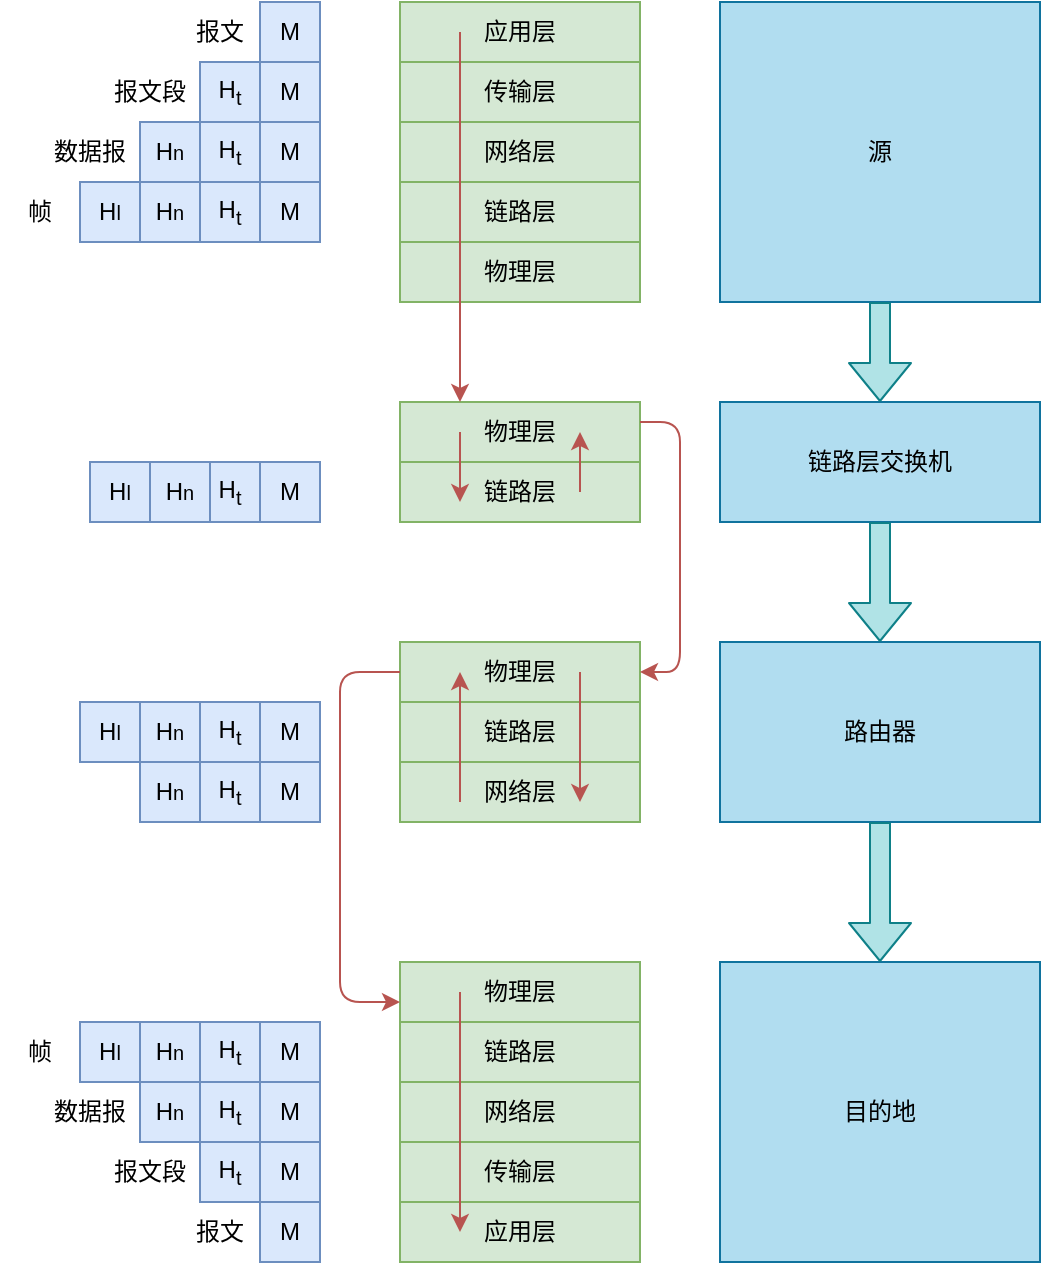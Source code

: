 <mxfile version="12.4.2" type="device" pages="1"><diagram id="5gYjagzllTImepUPPw9f" name="Page-1"><mxGraphModel dx="1773" dy="607" grid="1" gridSize="10" guides="1" tooltips="1" connect="1" arrows="1" fold="1" page="1" pageScale="1" pageWidth="827" pageHeight="1169" math="0" shadow="0"><root><mxCell id="0"/><mxCell id="1" parent="0"/><mxCell id="_bi_2H9XY2f5UfJ0-WFK-1" value="源" style="rounded=0;whiteSpace=wrap;html=1;fillColor=#b1ddf0;strokeColor=#10739e;" vertex="1" parent="1"><mxGeometry x="320" y="80" width="160" height="150" as="geometry"/></mxCell><mxCell id="_bi_2H9XY2f5UfJ0-WFK-2" value="链路层交换机" style="rounded=0;whiteSpace=wrap;html=1;fillColor=#b1ddf0;strokeColor=#10739e;" vertex="1" parent="1"><mxGeometry x="320" y="280" width="160" height="60" as="geometry"/></mxCell><mxCell id="_bi_2H9XY2f5UfJ0-WFK-3" value="路由器" style="rounded=0;whiteSpace=wrap;html=1;fillColor=#b1ddf0;strokeColor=#10739e;" vertex="1" parent="1"><mxGeometry x="320" y="400" width="160" height="90" as="geometry"/></mxCell><mxCell id="_bi_2H9XY2f5UfJ0-WFK-5" value="应用层" style="rounded=0;whiteSpace=wrap;html=1;fillColor=#d5e8d4;strokeColor=#82b366;" vertex="1" parent="1"><mxGeometry x="160" y="80" width="120" height="30" as="geometry"/></mxCell><mxCell id="_bi_2H9XY2f5UfJ0-WFK-6" value="传输层" style="rounded=0;whiteSpace=wrap;html=1;fillColor=#d5e8d4;strokeColor=#82b366;" vertex="1" parent="1"><mxGeometry x="160" y="110" width="120" height="30" as="geometry"/></mxCell><mxCell id="_bi_2H9XY2f5UfJ0-WFK-7" value="网络层" style="rounded=0;whiteSpace=wrap;html=1;fillColor=#d5e8d4;strokeColor=#82b366;" vertex="1" parent="1"><mxGeometry x="160" y="140" width="120" height="30" as="geometry"/></mxCell><mxCell id="_bi_2H9XY2f5UfJ0-WFK-8" value="链路层" style="rounded=0;whiteSpace=wrap;html=1;fillColor=#d5e8d4;strokeColor=#82b366;" vertex="1" parent="1"><mxGeometry x="160" y="170" width="120" height="30" as="geometry"/></mxCell><mxCell id="_bi_2H9XY2f5UfJ0-WFK-9" value="物理层" style="rounded=0;whiteSpace=wrap;html=1;fillColor=#d5e8d4;strokeColor=#82b366;" vertex="1" parent="1"><mxGeometry x="160" y="200" width="120" height="30" as="geometry"/></mxCell><mxCell id="_bi_2H9XY2f5UfJ0-WFK-10" value="物理层" style="rounded=0;whiteSpace=wrap;html=1;fillColor=#d5e8d4;strokeColor=#82b366;" vertex="1" parent="1"><mxGeometry x="160" y="280" width="120" height="30" as="geometry"/></mxCell><mxCell id="_bi_2H9XY2f5UfJ0-WFK-11" value="链路层" style="rounded=0;whiteSpace=wrap;html=1;fillColor=#d5e8d4;strokeColor=#82b366;" vertex="1" parent="1"><mxGeometry x="160" y="310" width="120" height="30" as="geometry"/></mxCell><mxCell id="_bi_2H9XY2f5UfJ0-WFK-12" value="报文" style="text;html=1;strokeColor=none;fillColor=none;align=center;verticalAlign=middle;whiteSpace=wrap;rounded=0;" vertex="1" parent="1"><mxGeometry x="50" y="85" width="40" height="20" as="geometry"/></mxCell><mxCell id="_bi_2H9XY2f5UfJ0-WFK-13" value="报文段" style="text;html=1;strokeColor=none;fillColor=none;align=center;verticalAlign=middle;whiteSpace=wrap;rounded=0;" vertex="1" parent="1"><mxGeometry x="10" y="115" width="50" height="20" as="geometry"/></mxCell><mxCell id="_bi_2H9XY2f5UfJ0-WFK-14" value="&lt;span style=&quot;white-space: normal&quot;&gt;H&lt;/span&gt;&lt;sub style=&quot;white-space: normal&quot;&gt;t&lt;/sub&gt;" style="rounded=0;whiteSpace=wrap;html=1;fillColor=#dae8fc;strokeColor=#6c8ebf;" vertex="1" parent="1"><mxGeometry x="60" y="110" width="30" height="30" as="geometry"/></mxCell><mxCell id="_bi_2H9XY2f5UfJ0-WFK-15" value="M" style="rounded=0;whiteSpace=wrap;html=1;fillColor=#dae8fc;strokeColor=#6c8ebf;" vertex="1" parent="1"><mxGeometry x="90" y="110" width="30" height="30" as="geometry"/></mxCell><mxCell id="_bi_2H9XY2f5UfJ0-WFK-16" value="M" style="rounded=0;whiteSpace=wrap;html=1;fillColor=#dae8fc;strokeColor=#6c8ebf;" vertex="1" parent="1"><mxGeometry x="90" y="80" width="30" height="30" as="geometry"/></mxCell><mxCell id="_bi_2H9XY2f5UfJ0-WFK-22" value="M" style="rounded=0;whiteSpace=wrap;html=1;fillColor=#dae8fc;strokeColor=#6c8ebf;" vertex="1" parent="1"><mxGeometry x="90" y="140" width="30" height="30" as="geometry"/></mxCell><mxCell id="_bi_2H9XY2f5UfJ0-WFK-23" value="&lt;span style=&quot;white-space: normal&quot;&gt;H&lt;/span&gt;&lt;sub style=&quot;white-space: normal&quot;&gt;t&lt;/sub&gt;" style="rounded=0;whiteSpace=wrap;html=1;fillColor=#dae8fc;strokeColor=#6c8ebf;" vertex="1" parent="1"><mxGeometry x="60" y="140" width="30" height="30" as="geometry"/></mxCell><mxCell id="_bi_2H9XY2f5UfJ0-WFK-24" value="数据报" style="text;html=1;strokeColor=none;fillColor=none;align=center;verticalAlign=middle;whiteSpace=wrap;rounded=0;" vertex="1" parent="1"><mxGeometry x="-20" y="145" width="50" height="20" as="geometry"/></mxCell><mxCell id="_bi_2H9XY2f5UfJ0-WFK-25" value="&lt;span style=&quot;white-space: normal&quot;&gt;H&lt;span style=&quot;font-size: 10px&quot;&gt;n&lt;/span&gt;&lt;/span&gt;" style="rounded=0;whiteSpace=wrap;html=1;fillColor=#dae8fc;strokeColor=#6c8ebf;" vertex="1" parent="1"><mxGeometry x="30" y="140" width="30" height="30" as="geometry"/></mxCell><mxCell id="_bi_2H9XY2f5UfJ0-WFK-26" value="M" style="rounded=0;whiteSpace=wrap;html=1;fillColor=#dae8fc;strokeColor=#6c8ebf;" vertex="1" parent="1"><mxGeometry x="90" y="170" width="30" height="30" as="geometry"/></mxCell><mxCell id="_bi_2H9XY2f5UfJ0-WFK-27" value="&lt;span style=&quot;white-space: normal&quot;&gt;H&lt;/span&gt;&lt;sub style=&quot;white-space: normal&quot;&gt;t&lt;/sub&gt;" style="rounded=0;whiteSpace=wrap;html=1;fillColor=#dae8fc;strokeColor=#6c8ebf;" vertex="1" parent="1"><mxGeometry x="60" y="170" width="30" height="30" as="geometry"/></mxCell><mxCell id="_bi_2H9XY2f5UfJ0-WFK-28" value="&lt;span style=&quot;white-space: normal&quot;&gt;H&lt;span style=&quot;font-size: 10px&quot;&gt;n&lt;/span&gt;&lt;/span&gt;" style="rounded=0;whiteSpace=wrap;html=1;fillColor=#dae8fc;strokeColor=#6c8ebf;" vertex="1" parent="1"><mxGeometry x="30" y="170" width="30" height="30" as="geometry"/></mxCell><mxCell id="_bi_2H9XY2f5UfJ0-WFK-29" value="&lt;span style=&quot;white-space: normal&quot;&gt;H&lt;span style=&quot;font-size: 10px&quot;&gt;l&lt;/span&gt;&lt;/span&gt;" style="rounded=0;whiteSpace=wrap;html=1;fillColor=#dae8fc;strokeColor=#6c8ebf;" vertex="1" parent="1"><mxGeometry y="170" width="30" height="30" as="geometry"/></mxCell><mxCell id="_bi_2H9XY2f5UfJ0-WFK-33" value="M" style="rounded=0;whiteSpace=wrap;html=1;fillColor=#dae8fc;strokeColor=#6c8ebf;" vertex="1" parent="1"><mxGeometry x="90" y="310" width="30" height="30" as="geometry"/></mxCell><mxCell id="_bi_2H9XY2f5UfJ0-WFK-34" value="&lt;span style=&quot;white-space: normal&quot;&gt;H&lt;/span&gt;&lt;sub style=&quot;white-space: normal&quot;&gt;t&lt;/sub&gt;" style="rounded=0;whiteSpace=wrap;html=1;fillColor=#dae8fc;strokeColor=#6c8ebf;" vertex="1" parent="1"><mxGeometry x="60" y="310" width="30" height="30" as="geometry"/></mxCell><mxCell id="_bi_2H9XY2f5UfJ0-WFK-35" value="&lt;span style=&quot;white-space: normal&quot;&gt;H&lt;span style=&quot;font-size: 10px&quot;&gt;n&lt;/span&gt;&lt;/span&gt;" style="rounded=0;whiteSpace=wrap;html=1;fillColor=#dae8fc;strokeColor=#6c8ebf;" vertex="1" parent="1"><mxGeometry x="35" y="310" width="30" height="30" as="geometry"/></mxCell><mxCell id="_bi_2H9XY2f5UfJ0-WFK-36" value="&lt;span style=&quot;white-space: normal&quot;&gt;H&lt;span style=&quot;font-size: 10px&quot;&gt;l&lt;/span&gt;&lt;/span&gt;" style="rounded=0;whiteSpace=wrap;html=1;fillColor=#dae8fc;strokeColor=#6c8ebf;" vertex="1" parent="1"><mxGeometry x="5" y="310" width="30" height="30" as="geometry"/></mxCell><mxCell id="_bi_2H9XY2f5UfJ0-WFK-37" value="帧" style="text;html=1;strokeColor=none;fillColor=none;align=center;verticalAlign=middle;whiteSpace=wrap;rounded=0;" vertex="1" parent="1"><mxGeometry x="-40" y="175" width="40" height="20" as="geometry"/></mxCell><mxCell id="_bi_2H9XY2f5UfJ0-WFK-38" value="物理层" style="rounded=0;whiteSpace=wrap;html=1;fillColor=#d5e8d4;strokeColor=#82b366;" vertex="1" parent="1"><mxGeometry x="160" y="400" width="120" height="30" as="geometry"/></mxCell><mxCell id="_bi_2H9XY2f5UfJ0-WFK-39" value="链路层" style="rounded=0;whiteSpace=wrap;html=1;fillColor=#d5e8d4;strokeColor=#82b366;" vertex="1" parent="1"><mxGeometry x="160" y="430" width="120" height="30" as="geometry"/></mxCell><mxCell id="_bi_2H9XY2f5UfJ0-WFK-40" value="网络层" style="rounded=0;whiteSpace=wrap;html=1;fillColor=#d5e8d4;strokeColor=#82b366;" vertex="1" parent="1"><mxGeometry x="160" y="460" width="120" height="30" as="geometry"/></mxCell><mxCell id="_bi_2H9XY2f5UfJ0-WFK-41" value="M" style="rounded=0;whiteSpace=wrap;html=1;fillColor=#dae8fc;strokeColor=#6c8ebf;" vertex="1" parent="1"><mxGeometry x="90" y="460" width="30" height="30" as="geometry"/></mxCell><mxCell id="_bi_2H9XY2f5UfJ0-WFK-42" value="&lt;span style=&quot;white-space: normal&quot;&gt;H&lt;/span&gt;&lt;sub style=&quot;white-space: normal&quot;&gt;t&lt;/sub&gt;" style="rounded=0;whiteSpace=wrap;html=1;fillColor=#dae8fc;strokeColor=#6c8ebf;" vertex="1" parent="1"><mxGeometry x="60" y="460" width="30" height="30" as="geometry"/></mxCell><mxCell id="_bi_2H9XY2f5UfJ0-WFK-44" value="&lt;span style=&quot;white-space: normal&quot;&gt;H&lt;span style=&quot;font-size: 10px&quot;&gt;n&lt;/span&gt;&lt;/span&gt;" style="rounded=0;whiteSpace=wrap;html=1;fillColor=#dae8fc;strokeColor=#6c8ebf;" vertex="1" parent="1"><mxGeometry x="30" y="460" width="30" height="30" as="geometry"/></mxCell><mxCell id="_bi_2H9XY2f5UfJ0-WFK-45" value="M" style="rounded=0;whiteSpace=wrap;html=1;fillColor=#dae8fc;strokeColor=#6c8ebf;" vertex="1" parent="1"><mxGeometry x="90" y="430" width="30" height="30" as="geometry"/></mxCell><mxCell id="_bi_2H9XY2f5UfJ0-WFK-46" value="&lt;span style=&quot;white-space: normal&quot;&gt;H&lt;/span&gt;&lt;sub style=&quot;white-space: normal&quot;&gt;t&lt;/sub&gt;" style="rounded=0;whiteSpace=wrap;html=1;fillColor=#dae8fc;strokeColor=#6c8ebf;" vertex="1" parent="1"><mxGeometry x="60" y="430" width="30" height="30" as="geometry"/></mxCell><mxCell id="_bi_2H9XY2f5UfJ0-WFK-47" value="&lt;span style=&quot;white-space: normal&quot;&gt;H&lt;span style=&quot;font-size: 10px&quot;&gt;n&lt;/span&gt;&lt;/span&gt;" style="rounded=0;whiteSpace=wrap;html=1;fillColor=#dae8fc;strokeColor=#6c8ebf;" vertex="1" parent="1"><mxGeometry x="30" y="430" width="30" height="30" as="geometry"/></mxCell><mxCell id="_bi_2H9XY2f5UfJ0-WFK-48" value="&lt;span style=&quot;white-space: normal&quot;&gt;H&lt;span style=&quot;font-size: 10px&quot;&gt;l&lt;/span&gt;&lt;/span&gt;" style="rounded=0;whiteSpace=wrap;html=1;fillColor=#dae8fc;strokeColor=#6c8ebf;" vertex="1" parent="1"><mxGeometry y="430" width="30" height="30" as="geometry"/></mxCell><mxCell id="_bi_2H9XY2f5UfJ0-WFK-50" value="目的地" style="rounded=0;whiteSpace=wrap;html=1;fillColor=#b1ddf0;strokeColor=#10739e;" vertex="1" parent="1"><mxGeometry x="320" y="560" width="160" height="150" as="geometry"/></mxCell><mxCell id="_bi_2H9XY2f5UfJ0-WFK-51" value="物理层" style="rounded=0;whiteSpace=wrap;html=1;fillColor=#d5e8d4;strokeColor=#82b366;" vertex="1" parent="1"><mxGeometry x="160" y="560" width="120" height="30" as="geometry"/></mxCell><mxCell id="_bi_2H9XY2f5UfJ0-WFK-52" value="链路层" style="rounded=0;whiteSpace=wrap;html=1;fillColor=#d5e8d4;strokeColor=#82b366;" vertex="1" parent="1"><mxGeometry x="160" y="590" width="120" height="30" as="geometry"/></mxCell><mxCell id="_bi_2H9XY2f5UfJ0-WFK-53" value="网络层" style="rounded=0;whiteSpace=wrap;html=1;fillColor=#d5e8d4;strokeColor=#82b366;" vertex="1" parent="1"><mxGeometry x="160" y="620" width="120" height="30" as="geometry"/></mxCell><mxCell id="_bi_2H9XY2f5UfJ0-WFK-54" value="传输层" style="rounded=0;whiteSpace=wrap;html=1;fillColor=#d5e8d4;strokeColor=#82b366;" vertex="1" parent="1"><mxGeometry x="160" y="650" width="120" height="30" as="geometry"/></mxCell><mxCell id="_bi_2H9XY2f5UfJ0-WFK-55" value="应用层" style="rounded=0;whiteSpace=wrap;html=1;fillColor=#d5e8d4;strokeColor=#82b366;" vertex="1" parent="1"><mxGeometry x="160" y="680" width="120" height="30" as="geometry"/></mxCell><mxCell id="_bi_2H9XY2f5UfJ0-WFK-56" value="报文" style="text;html=1;strokeColor=none;fillColor=none;align=center;verticalAlign=middle;whiteSpace=wrap;rounded=0;" vertex="1" parent="1"><mxGeometry x="50" y="685" width="40" height="20" as="geometry"/></mxCell><mxCell id="_bi_2H9XY2f5UfJ0-WFK-57" value="报文段" style="text;html=1;strokeColor=none;fillColor=none;align=center;verticalAlign=middle;whiteSpace=wrap;rounded=0;" vertex="1" parent="1"><mxGeometry x="10" y="655" width="50" height="20" as="geometry"/></mxCell><mxCell id="_bi_2H9XY2f5UfJ0-WFK-58" value="&lt;span style=&quot;white-space: normal&quot;&gt;H&lt;/span&gt;&lt;sub style=&quot;white-space: normal&quot;&gt;t&lt;/sub&gt;" style="rounded=0;whiteSpace=wrap;html=1;fillColor=#dae8fc;strokeColor=#6c8ebf;" vertex="1" parent="1"><mxGeometry x="60" y="650" width="30" height="30" as="geometry"/></mxCell><mxCell id="_bi_2H9XY2f5UfJ0-WFK-59" value="M" style="rounded=0;whiteSpace=wrap;html=1;fillColor=#dae8fc;strokeColor=#6c8ebf;" vertex="1" parent="1"><mxGeometry x="90" y="650" width="30" height="30" as="geometry"/></mxCell><mxCell id="_bi_2H9XY2f5UfJ0-WFK-60" value="M" style="rounded=0;whiteSpace=wrap;html=1;fillColor=#dae8fc;strokeColor=#6c8ebf;" vertex="1" parent="1"><mxGeometry x="90" y="680" width="30" height="30" as="geometry"/></mxCell><mxCell id="_bi_2H9XY2f5UfJ0-WFK-61" value="M" style="rounded=0;whiteSpace=wrap;html=1;fillColor=#dae8fc;strokeColor=#6c8ebf;" vertex="1" parent="1"><mxGeometry x="90" y="620" width="30" height="30" as="geometry"/></mxCell><mxCell id="_bi_2H9XY2f5UfJ0-WFK-62" value="&lt;span style=&quot;white-space: normal&quot;&gt;H&lt;/span&gt;&lt;sub style=&quot;white-space: normal&quot;&gt;t&lt;/sub&gt;" style="rounded=0;whiteSpace=wrap;html=1;fillColor=#dae8fc;strokeColor=#6c8ebf;" vertex="1" parent="1"><mxGeometry x="60" y="620" width="30" height="30" as="geometry"/></mxCell><mxCell id="_bi_2H9XY2f5UfJ0-WFK-63" value="数据报" style="text;html=1;strokeColor=none;fillColor=none;align=center;verticalAlign=middle;whiteSpace=wrap;rounded=0;" vertex="1" parent="1"><mxGeometry x="-20" y="625" width="50" height="20" as="geometry"/></mxCell><mxCell id="_bi_2H9XY2f5UfJ0-WFK-64" value="&lt;span style=&quot;white-space: normal&quot;&gt;H&lt;span style=&quot;font-size: 10px&quot;&gt;n&lt;/span&gt;&lt;/span&gt;" style="rounded=0;whiteSpace=wrap;html=1;fillColor=#dae8fc;strokeColor=#6c8ebf;" vertex="1" parent="1"><mxGeometry x="30" y="620" width="30" height="30" as="geometry"/></mxCell><mxCell id="_bi_2H9XY2f5UfJ0-WFK-65" value="M" style="rounded=0;whiteSpace=wrap;html=1;fillColor=#dae8fc;strokeColor=#6c8ebf;" vertex="1" parent="1"><mxGeometry x="90" y="590" width="30" height="30" as="geometry"/></mxCell><mxCell id="_bi_2H9XY2f5UfJ0-WFK-66" value="&lt;span style=&quot;white-space: normal&quot;&gt;H&lt;/span&gt;&lt;sub style=&quot;white-space: normal&quot;&gt;t&lt;/sub&gt;" style="rounded=0;whiteSpace=wrap;html=1;fillColor=#dae8fc;strokeColor=#6c8ebf;" vertex="1" parent="1"><mxGeometry x="60" y="590" width="30" height="30" as="geometry"/></mxCell><mxCell id="_bi_2H9XY2f5UfJ0-WFK-67" value="&lt;span style=&quot;white-space: normal&quot;&gt;H&lt;span style=&quot;font-size: 10px&quot;&gt;n&lt;/span&gt;&lt;/span&gt;" style="rounded=0;whiteSpace=wrap;html=1;fillColor=#dae8fc;strokeColor=#6c8ebf;" vertex="1" parent="1"><mxGeometry x="30" y="590" width="30" height="30" as="geometry"/></mxCell><mxCell id="_bi_2H9XY2f5UfJ0-WFK-68" value="&lt;span style=&quot;white-space: normal&quot;&gt;H&lt;span style=&quot;font-size: 10px&quot;&gt;l&lt;/span&gt;&lt;/span&gt;" style="rounded=0;whiteSpace=wrap;html=1;fillColor=#dae8fc;strokeColor=#6c8ebf;" vertex="1" parent="1"><mxGeometry y="590" width="30" height="30" as="geometry"/></mxCell><mxCell id="_bi_2H9XY2f5UfJ0-WFK-69" value="帧" style="text;html=1;strokeColor=none;fillColor=none;align=center;verticalAlign=middle;whiteSpace=wrap;rounded=0;" vertex="1" parent="1"><mxGeometry x="-40" y="595" width="40" height="20" as="geometry"/></mxCell><mxCell id="_bi_2H9XY2f5UfJ0-WFK-71" value="" style="shape=flexArrow;endArrow=classic;html=1;exitX=0.5;exitY=1;exitDx=0;exitDy=0;entryX=0.5;entryY=0;entryDx=0;entryDy=0;fillColor=#b0e3e6;strokeColor=#0e8088;" edge="1" parent="1" source="_bi_2H9XY2f5UfJ0-WFK-1" target="_bi_2H9XY2f5UfJ0-WFK-2"><mxGeometry width="50" height="50" relative="1" as="geometry"><mxPoint x="480" y="290" as="sourcePoint"/><mxPoint x="530" y="240" as="targetPoint"/></mxGeometry></mxCell><mxCell id="_bi_2H9XY2f5UfJ0-WFK-72" value="" style="shape=flexArrow;endArrow=classic;html=1;exitX=0.5;exitY=1;exitDx=0;exitDy=0;entryX=0.5;entryY=0;entryDx=0;entryDy=0;fillColor=#b0e3e6;strokeColor=#0e8088;" edge="1" parent="1" source="_bi_2H9XY2f5UfJ0-WFK-2" target="_bi_2H9XY2f5UfJ0-WFK-3"><mxGeometry width="50" height="50" relative="1" as="geometry"><mxPoint x="410" y="240" as="sourcePoint"/><mxPoint x="410" y="290" as="targetPoint"/></mxGeometry></mxCell><mxCell id="_bi_2H9XY2f5UfJ0-WFK-73" value="" style="shape=flexArrow;endArrow=classic;html=1;exitX=0.5;exitY=1;exitDx=0;exitDy=0;entryX=0.5;entryY=0;entryDx=0;entryDy=0;fillColor=#b0e3e6;strokeColor=#0e8088;" edge="1" parent="1" source="_bi_2H9XY2f5UfJ0-WFK-3" target="_bi_2H9XY2f5UfJ0-WFK-50"><mxGeometry width="50" height="50" relative="1" as="geometry"><mxPoint x="420" y="250" as="sourcePoint"/><mxPoint x="420" y="300" as="targetPoint"/></mxGeometry></mxCell><mxCell id="_bi_2H9XY2f5UfJ0-WFK-74" value="" style="endArrow=classic;html=1;fillColor=#f8cecc;strokeColor=#b85450;entryX=0.25;entryY=0;entryDx=0;entryDy=0;" edge="1" parent="1" target="_bi_2H9XY2f5UfJ0-WFK-10"><mxGeometry width="50" height="50" relative="1" as="geometry"><mxPoint x="190" y="95" as="sourcePoint"/><mxPoint x="190" y="220" as="targetPoint"/></mxGeometry></mxCell><mxCell id="_bi_2H9XY2f5UfJ0-WFK-84" value="" style="endArrow=classic;html=1;fillColor=#f8cecc;strokeColor=#b85450;" edge="1" parent="1"><mxGeometry width="50" height="50" relative="1" as="geometry"><mxPoint x="190" y="575" as="sourcePoint"/><mxPoint x="190" y="695" as="targetPoint"/></mxGeometry></mxCell><mxCell id="_bi_2H9XY2f5UfJ0-WFK-85" value="" style="endArrow=classic;html=1;entryX=1;entryY=0.5;entryDx=0;entryDy=0;fillColor=#f8cecc;strokeColor=#b85450;" edge="1" parent="1" target="_bi_2H9XY2f5UfJ0-WFK-38"><mxGeometry width="50" height="50" relative="1" as="geometry"><mxPoint x="280" y="290" as="sourcePoint"/><mxPoint x="250" y="420" as="targetPoint"/><Array as="points"><mxPoint x="280" y="290"/><mxPoint x="300" y="290"/><mxPoint x="300" y="380"/><mxPoint x="300" y="415"/></Array></mxGeometry></mxCell><mxCell id="_bi_2H9XY2f5UfJ0-WFK-88" value="" style="endArrow=classic;html=1;fillColor=#f8cecc;strokeColor=#b85450;" edge="1" parent="1"><mxGeometry width="50" height="50" relative="1" as="geometry"><mxPoint x="250" y="325" as="sourcePoint"/><mxPoint x="250" y="295" as="targetPoint"/></mxGeometry></mxCell><mxCell id="_bi_2H9XY2f5UfJ0-WFK-89" value="" style="endArrow=classic;html=1;fillColor=#f8cecc;strokeColor=#b85450;entryX=0.25;entryY=0.667;entryDx=0;entryDy=0;entryPerimeter=0;" edge="1" parent="1" target="_bi_2H9XY2f5UfJ0-WFK-11"><mxGeometry width="50" height="50" relative="1" as="geometry"><mxPoint x="190" y="295" as="sourcePoint"/><mxPoint x="260" y="305" as="targetPoint"/></mxGeometry></mxCell><mxCell id="_bi_2H9XY2f5UfJ0-WFK-90" value="" style="endArrow=classic;html=1;entryX=0.75;entryY=0.667;entryDx=0;entryDy=0;entryPerimeter=0;fillColor=#f8cecc;strokeColor=#b85450;" edge="1" parent="1" target="_bi_2H9XY2f5UfJ0-WFK-40"><mxGeometry width="50" height="50" relative="1" as="geometry"><mxPoint x="250" y="415" as="sourcePoint"/><mxPoint x="320" y="510" as="targetPoint"/></mxGeometry></mxCell><mxCell id="_bi_2H9XY2f5UfJ0-WFK-91" value="" style="endArrow=classic;html=1;entryX=0.25;entryY=0.5;entryDx=0;entryDy=0;entryPerimeter=0;fillColor=#f8cecc;strokeColor=#b85450;" edge="1" parent="1" target="_bi_2H9XY2f5UfJ0-WFK-38"><mxGeometry width="50" height="50" relative="1" as="geometry"><mxPoint x="190" y="480" as="sourcePoint"/><mxPoint x="170" y="380" as="targetPoint"/></mxGeometry></mxCell><mxCell id="_bi_2H9XY2f5UfJ0-WFK-92" value="" style="endArrow=classic;html=1;exitX=0;exitY=0.5;exitDx=0;exitDy=0;fillColor=#f8cecc;strokeColor=#b85450;" edge="1" parent="1" source="_bi_2H9XY2f5UfJ0-WFK-38"><mxGeometry width="50" height="50" relative="1" as="geometry"><mxPoint x="140" y="420" as="sourcePoint"/><mxPoint x="160" y="580" as="targetPoint"/><Array as="points"><mxPoint x="130" y="415"/><mxPoint x="130" y="500"/><mxPoint x="130" y="580"/></Array></mxGeometry></mxCell></root></mxGraphModel></diagram></mxfile>